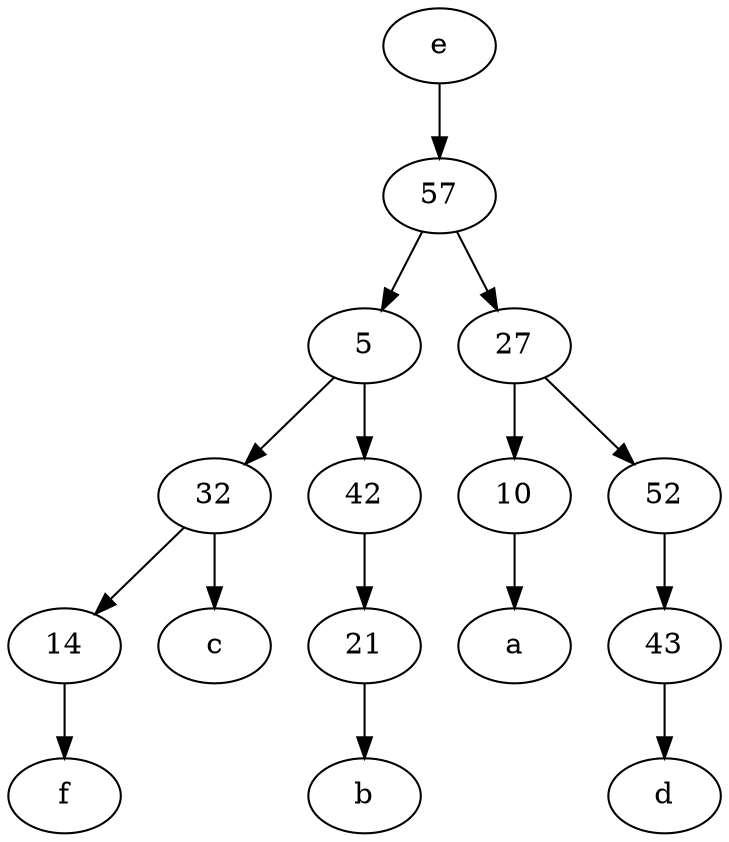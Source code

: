 digraph  {
	57;
	10;
	5;
	27;
	e [pos="30,50!"];
	21;
	32;
	52;
	43;
	42;
	14;
	21 -> b;
	10 -> a;
	52 -> 43;
	5 -> 32;
	14 -> f;
	43 -> d;
	32 -> c;
	e -> 57;
	57 -> 27;
	27 -> 52;
	42 -> 21;
	57 -> 5;
	32 -> 14;
	5 -> 42;
	27 -> 10;

	}